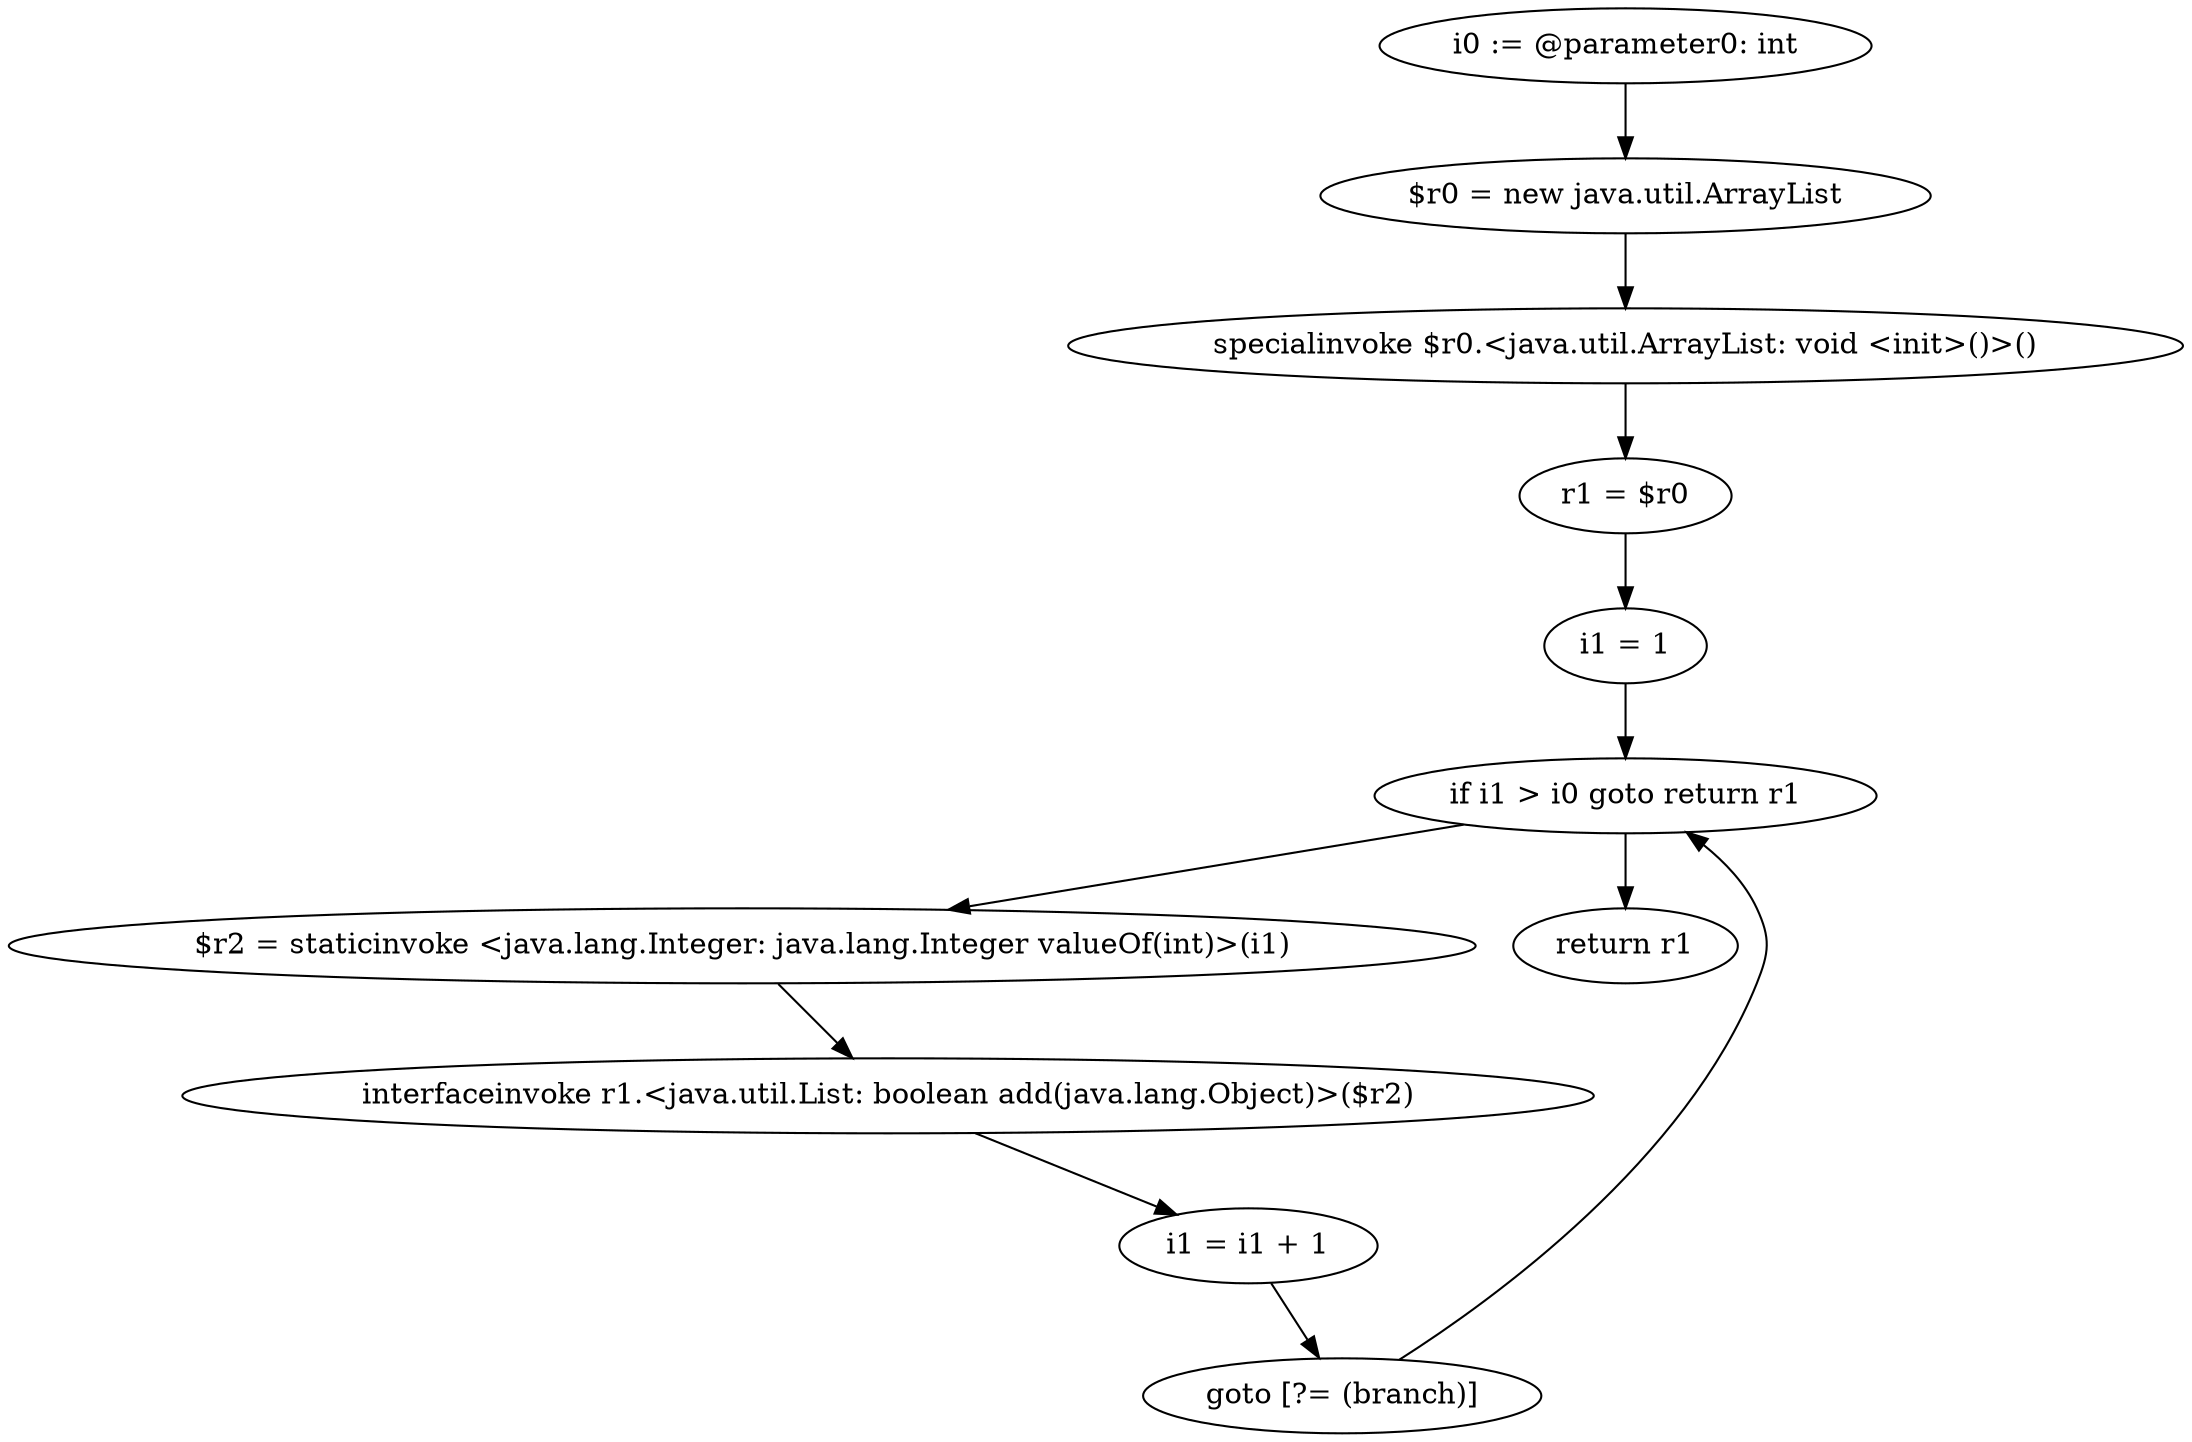 digraph "unitGraph" {
    "i0 := @parameter0: int"
    "$r0 = new java.util.ArrayList"
    "specialinvoke $r0.<java.util.ArrayList: void <init>()>()"
    "r1 = $r0"
    "i1 = 1"
    "if i1 > i0 goto return r1"
    "$r2 = staticinvoke <java.lang.Integer: java.lang.Integer valueOf(int)>(i1)"
    "interfaceinvoke r1.<java.util.List: boolean add(java.lang.Object)>($r2)"
    "i1 = i1 + 1"
    "goto [?= (branch)]"
    "return r1"
    "i0 := @parameter0: int"->"$r0 = new java.util.ArrayList";
    "$r0 = new java.util.ArrayList"->"specialinvoke $r0.<java.util.ArrayList: void <init>()>()";
    "specialinvoke $r0.<java.util.ArrayList: void <init>()>()"->"r1 = $r0";
    "r1 = $r0"->"i1 = 1";
    "i1 = 1"->"if i1 > i0 goto return r1";
    "if i1 > i0 goto return r1"->"$r2 = staticinvoke <java.lang.Integer: java.lang.Integer valueOf(int)>(i1)";
    "if i1 > i0 goto return r1"->"return r1";
    "$r2 = staticinvoke <java.lang.Integer: java.lang.Integer valueOf(int)>(i1)"->"interfaceinvoke r1.<java.util.List: boolean add(java.lang.Object)>($r2)";
    "interfaceinvoke r1.<java.util.List: boolean add(java.lang.Object)>($r2)"->"i1 = i1 + 1";
    "i1 = i1 + 1"->"goto [?= (branch)]";
    "goto [?= (branch)]"->"if i1 > i0 goto return r1";
}
